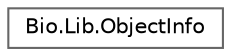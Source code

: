 digraph "Graphical Class Hierarchy"
{
 // LATEX_PDF_SIZE
  bgcolor="transparent";
  edge [fontname=Helvetica,fontsize=10,labelfontname=Helvetica,labelfontsize=10];
  node [fontname=Helvetica,fontsize=10,shape=box,height=0.2,width=0.4];
  rankdir="LR";
  Node0 [label="Bio.Lib.ObjectInfo",height=0.2,width=0.4,color="grey40", fillcolor="white", style="filled",URL="$class_bio_1_1_lib_1_1_object_info.html",tooltip=" "];
}

